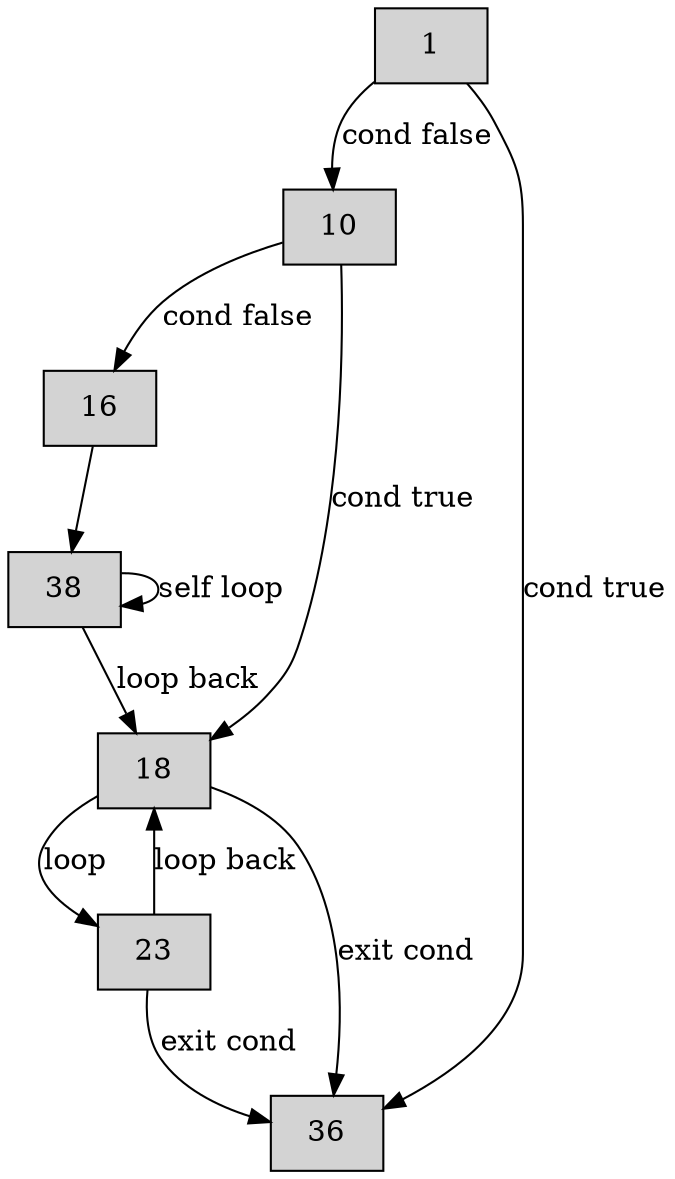 digraph CFG {
    node [shape=box, style=filled];

    1 [label="1"];
    10 [label="10"];
    16 [label="16"];
    18 [label="18"];
    23 [label="23"];
    36 [label="36"];
    38 [label="38"];

    1 -> 10 [label="cond false"];
    1 -> 36 [label="cond true"];

    10 -> 16 [label="cond false"];
    10 -> 18 [label="cond true"];

    16 -> 38;

    18 -> 23 [label="loop"];
    18 -> 36 [label="exit cond"];

    23 -> 18 [label="loop back"];
    23 -> 36 [label="exit cond"];

    38 -> 18 [label="loop back"];
    38 -> 38 [label="self loop"];
}